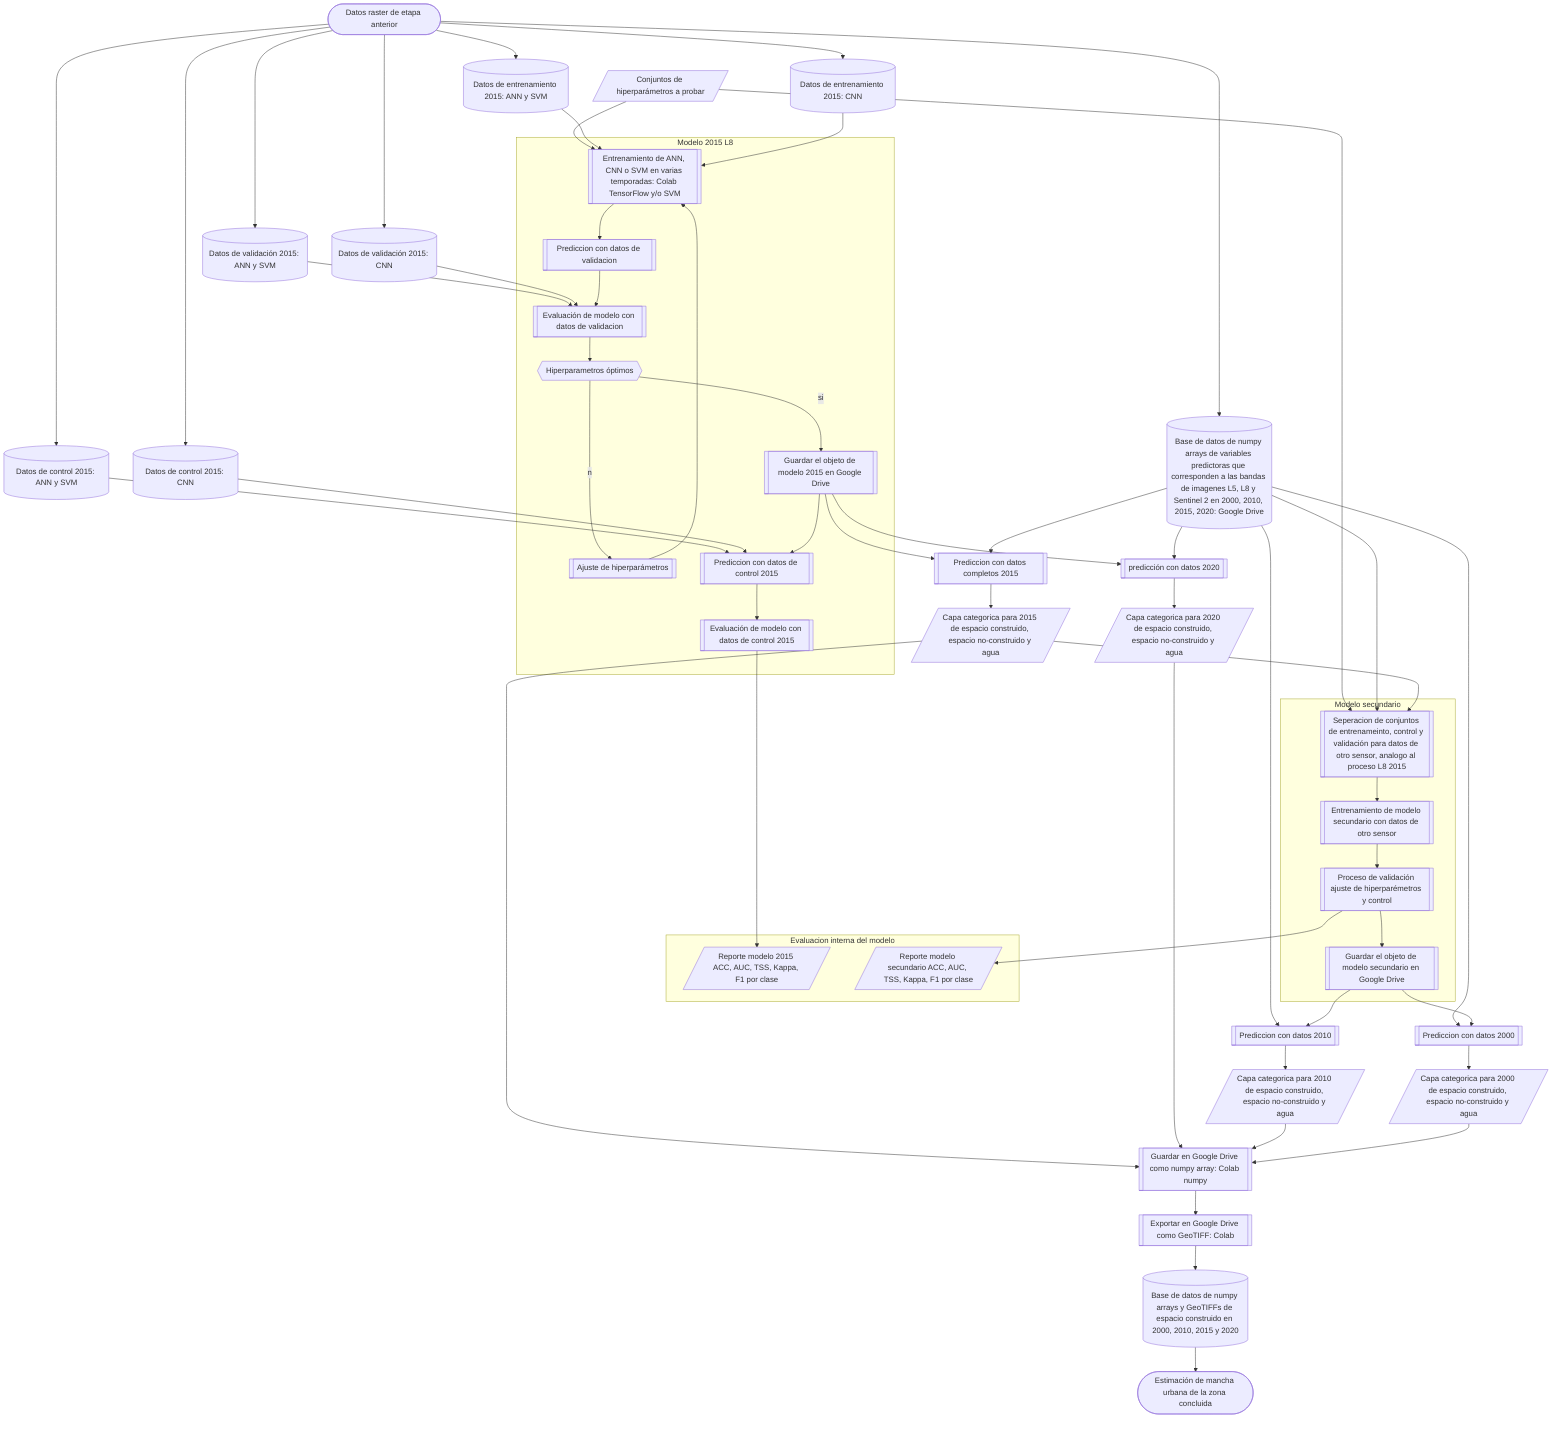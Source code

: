 flowchart TD
 subgraph s1["Evaluacion interna del modelo"]
        MODEL3A[/"Reporte modelo 2015 ACC, AUC, TSS, Kappa, F1 por clase"/]
        MODEL8D[/"Reporte modelo secundario ACC, AUC, TSS, Kappa, F1 por clase"/]
  end
 subgraph s2["Modelo 2015 L8"]
        ANN1[["Entrenamiento de ANN, CNN o SVM en varias temporadas: Colab TensorFlow y/o SVM"]]
        ANN2[["Prediccion con datos de validacion"]]
        ANN3[["Evaluación de modelo con datos de validacion"]]
        ANN4{{"Hiperparametros óptimos"}}
        ANN4A[["Ajuste de hiperparámetros"]]
        MODEL1[["Guardar el objeto de modelo 2015 en Google Drive"]]
        MODEL2[["Prediccion con datos de control 2015"]]
        MODEL3[["Evaluación de modelo con datos de control 2015"]]
  end
 subgraph s3["Modelo secundario"]
        MODEL8[["Seperacion de conjuntos de entrenameinto, control y validación para datos de otro sensor, analogo al proceso L8 2015"]]
        MODEL8A[["Entrenamiento de modelo secundario con datos de otro sensor"]]
        MODEL8B[["Proceso de validación ajuste de hiperparémetros y control"]]
        MODEL8C[["Guardar el objeto de modelo secundario en Google Drive"]]
  end
    H1[/"Conjuntos de hiperparámetros a probar"/] --> ANN1 & MODEL8
    START(["Datos raster de etapa anterior"]) --> E3A[("Base de datos de numpy arrays de variables predictoras que corresponden a las bandas de imagenes L5, L8 y Sentinel 2 en 2000, 2010, 2015, 2020: Google Drive")] & F2A[("Datos de entrenamiento 2015: ANN y SVM")] & F2B[("Datos de validación 2015: ANN y SVM")] & F2C[("Datos de control 2015: ANN y SVM")] & F3A[("Datos de entrenamiento 2015: CNN")] & F3B[("Datos de validación 2015: CNN")] & F3C[("Datos de control 2015: CNN")]
    E3A --> MODEL4[["Prediccion con datos completos 2015"]] & MODEL6[["predicción con datos 2020"]] & MODEL8 & MODEL9[["Prediccion con datos 2010"]] & MODEL10[["Prediccion con datos 2000"]]
    F2A --> ANN1
    F2B --> ANN3
    F2C --> MODEL2
    F3A --> ANN1
    F3B --> ANN3
    F3C --> MODEL2
    ANN1 --> ANN2
    ANN2 --> ANN3
    ANN3 --> ANN4
    ANN4 -- si --> MODEL1
    ANN4 -- n ---> ANN4A
    ANN4A --> ANN1
    MODEL1 --> MODEL2 & MODEL4 & MODEL6
    MODEL2 --> MODEL3
    MODEL3 --> MODEL3A
    MODEL4 --> MODEL5[/"Capa categorica para 2015 de espacio construido, espacio no-construido y agua"/]
    MODEL5 --> Z1[["Guardar en Google Drive como numpy array: Colab numpy"]] & MODEL8
    MODEL6 --> MODEL6A[/"Capa categorica para 2020 de espacio construido, espacio no-construido y agua"/]
    MODEL6A --> Z1
    MODEL8 --> MODEL8A
    MODEL8A --> MODEL8B
    MODEL8B --> MODEL8C & MODEL8D
    MODEL8C --> MODEL9
    MODEL9 --> MODEL9A[/"Capa categorica para 2010 de espacio construido, espacio no-construido y agua"/]
    MODEL9A --> Z1
    MODEL10 --> MODEL10A[/"Capa categorica para 2000 de espacio construido, espacio no-construido y agua"/]
    MODEL10A --> Z1
    Z1 --> Z2[["Exportar en Google Drive como GeoTIFF: Colab"]]
    Z2 --> Z4[("Base de datos de numpy arrays y GeoTIFFs de espacio construido en 2000, 2010, 2015 y 2020")]
    Z4 --> END(["Estimación de mancha urbana de la zona concluida"])
    MODEL8C --> MODEL10